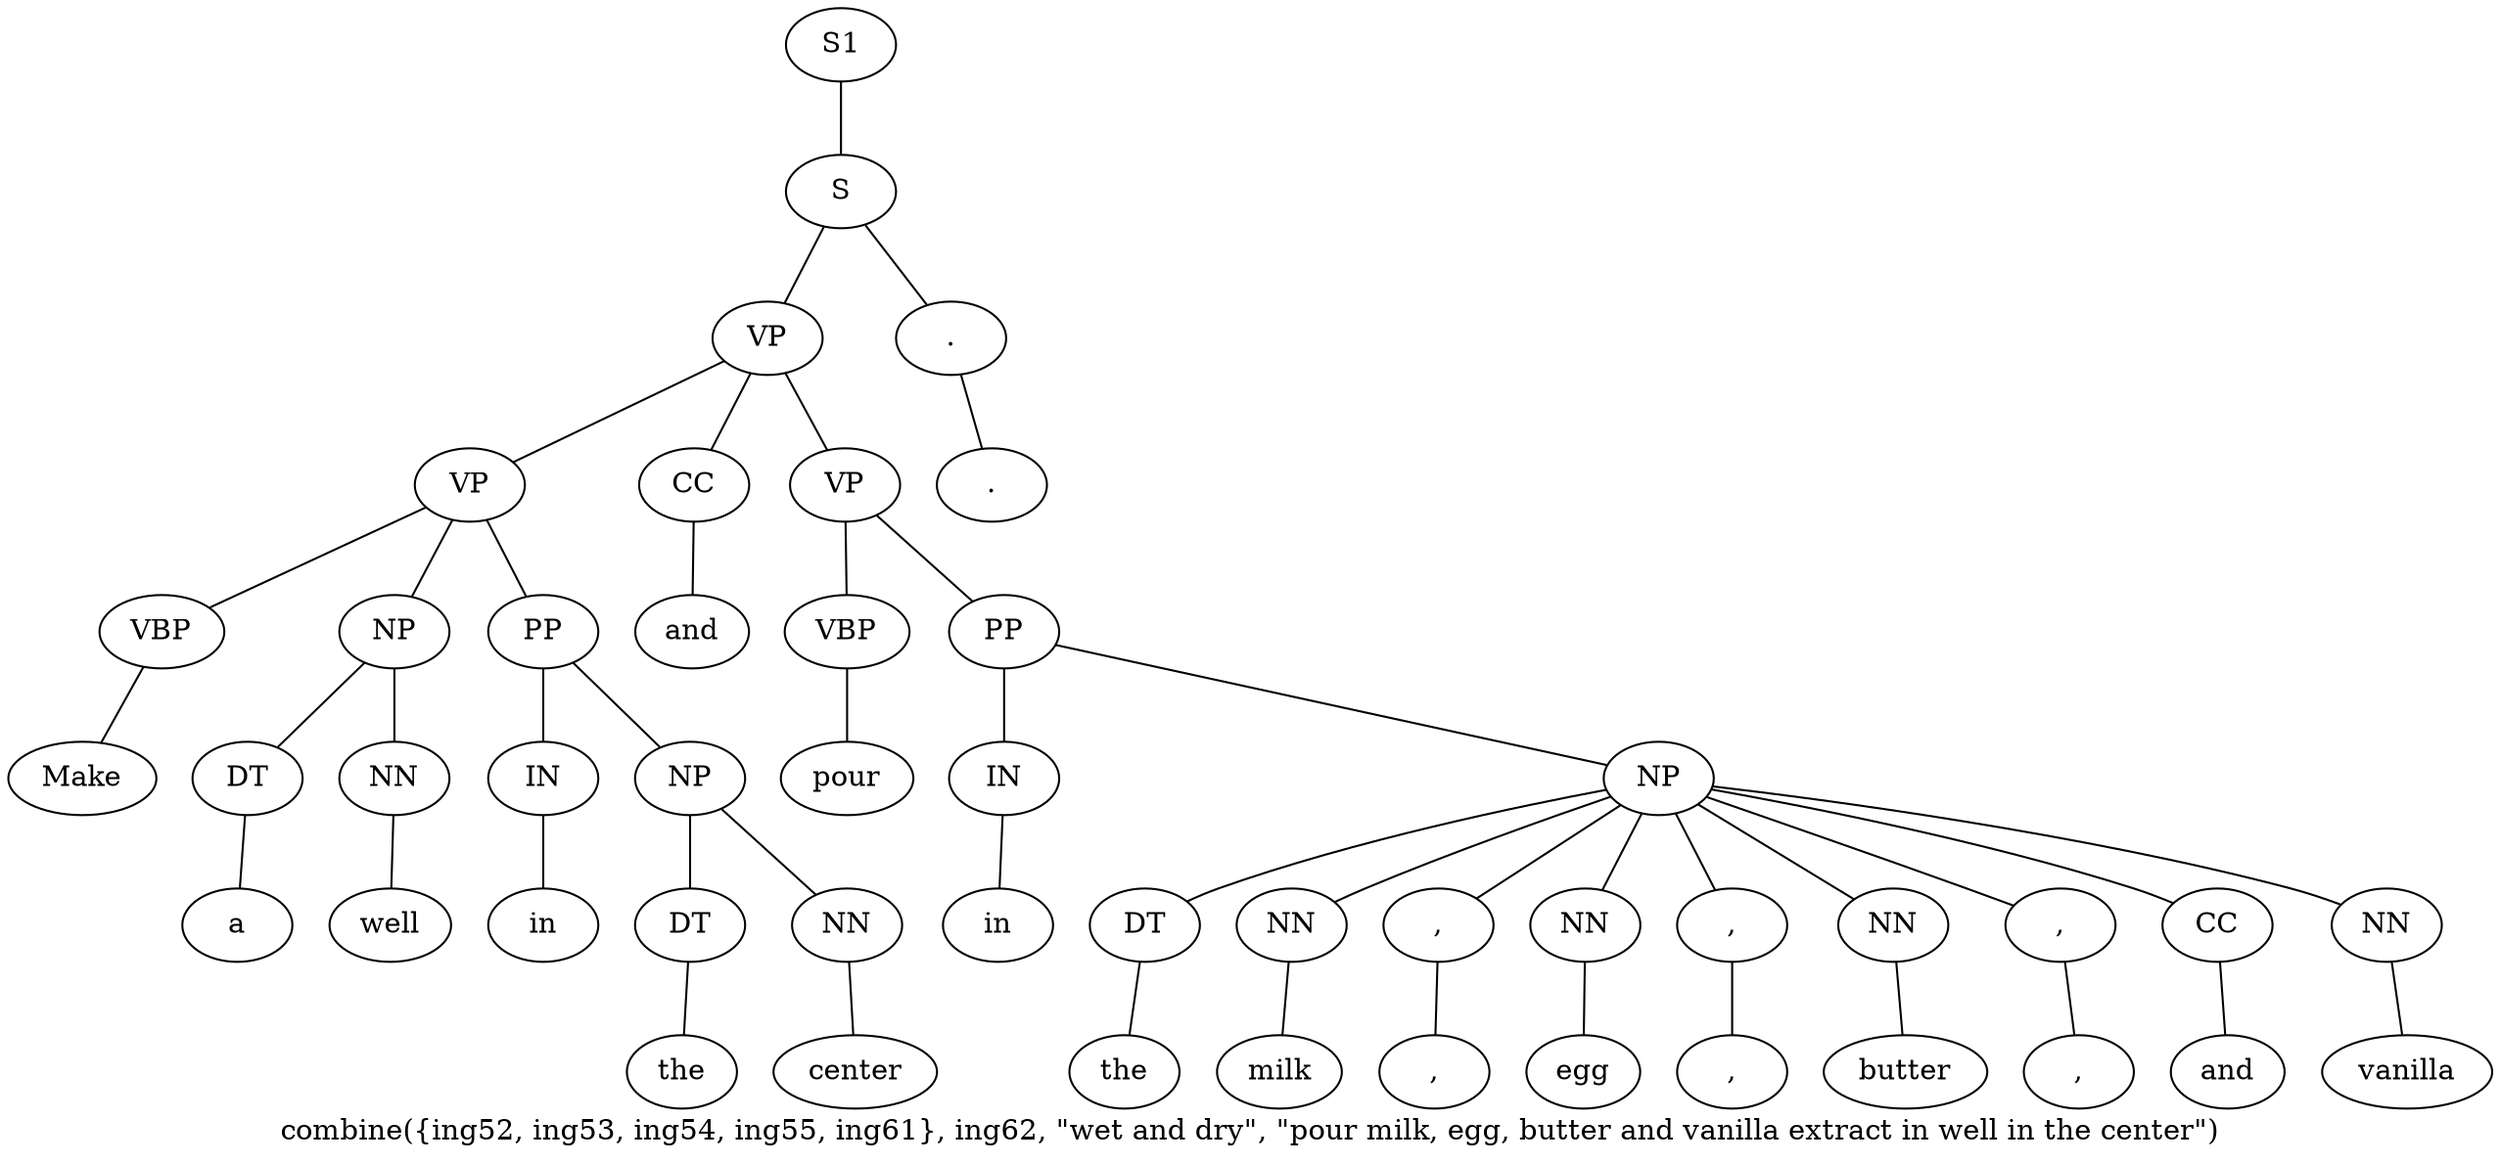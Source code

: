 graph SyntaxGraph {
	label = "combine({ing52, ing53, ing54, ing55, ing61}, ing62, \"wet and dry\", \"pour milk, egg, butter and vanilla extract in well in the center\")";
	Node0 [label="S1"];
	Node1 [label="S"];
	Node2 [label="VP"];
	Node3 [label="VP"];
	Node4 [label="VBP"];
	Node5 [label="Make"];
	Node6 [label="NP"];
	Node7 [label="DT"];
	Node8 [label="a"];
	Node9 [label="NN"];
	Node10 [label="well"];
	Node11 [label="PP"];
	Node12 [label="IN"];
	Node13 [label="in"];
	Node14 [label="NP"];
	Node15 [label="DT"];
	Node16 [label="the"];
	Node17 [label="NN"];
	Node18 [label="center"];
	Node19 [label="CC"];
	Node20 [label="and"];
	Node21 [label="VP"];
	Node22 [label="VBP"];
	Node23 [label="pour"];
	Node24 [label="PP"];
	Node25 [label="IN"];
	Node26 [label="in"];
	Node27 [label="NP"];
	Node28 [label="DT"];
	Node29 [label="the"];
	Node30 [label="NN"];
	Node31 [label="milk"];
	Node32 [label=","];
	Node33 [label=","];
	Node34 [label="NN"];
	Node35 [label="egg"];
	Node36 [label=","];
	Node37 [label=","];
	Node38 [label="NN"];
	Node39 [label="butter"];
	Node40 [label=","];
	Node41 [label=","];
	Node42 [label="CC"];
	Node43 [label="and"];
	Node44 [label="NN"];
	Node45 [label="vanilla"];
	Node46 [label="."];
	Node47 [label="."];

	Node0 -- Node1;
	Node1 -- Node2;
	Node1 -- Node46;
	Node2 -- Node3;
	Node2 -- Node19;
	Node2 -- Node21;
	Node3 -- Node4;
	Node3 -- Node6;
	Node3 -- Node11;
	Node4 -- Node5;
	Node6 -- Node7;
	Node6 -- Node9;
	Node7 -- Node8;
	Node9 -- Node10;
	Node11 -- Node12;
	Node11 -- Node14;
	Node12 -- Node13;
	Node14 -- Node15;
	Node14 -- Node17;
	Node15 -- Node16;
	Node17 -- Node18;
	Node19 -- Node20;
	Node21 -- Node22;
	Node21 -- Node24;
	Node22 -- Node23;
	Node24 -- Node25;
	Node24 -- Node27;
	Node25 -- Node26;
	Node27 -- Node28;
	Node27 -- Node30;
	Node27 -- Node32;
	Node27 -- Node34;
	Node27 -- Node36;
	Node27 -- Node38;
	Node27 -- Node40;
	Node27 -- Node42;
	Node27 -- Node44;
	Node28 -- Node29;
	Node30 -- Node31;
	Node32 -- Node33;
	Node34 -- Node35;
	Node36 -- Node37;
	Node38 -- Node39;
	Node40 -- Node41;
	Node42 -- Node43;
	Node44 -- Node45;
	Node46 -- Node47;
}